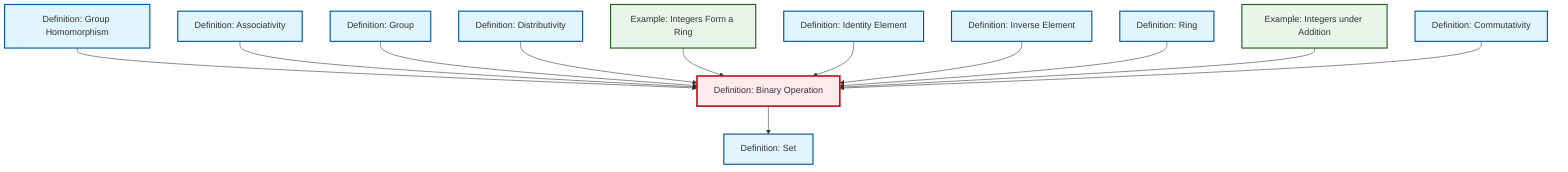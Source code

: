 graph TD
    classDef definition fill:#e1f5fe,stroke:#01579b,stroke-width:2px
    classDef theorem fill:#f3e5f5,stroke:#4a148c,stroke-width:2px
    classDef axiom fill:#fff3e0,stroke:#e65100,stroke-width:2px
    classDef example fill:#e8f5e9,stroke:#1b5e20,stroke-width:2px
    classDef current fill:#ffebee,stroke:#b71c1c,stroke-width:3px
    def-binary-operation["Definition: Binary Operation"]:::definition
    def-commutativity["Definition: Commutativity"]:::definition
    def-identity-element["Definition: Identity Element"]:::definition
    def-inverse-element["Definition: Inverse Element"]:::definition
    def-associativity["Definition: Associativity"]:::definition
    def-homomorphism["Definition: Group Homomorphism"]:::definition
    def-distributivity["Definition: Distributivity"]:::definition
    def-set["Definition: Set"]:::definition
    def-ring["Definition: Ring"]:::definition
    ex-integers-addition["Example: Integers under Addition"]:::example
    ex-integers-ring["Example: Integers Form a Ring"]:::example
    def-group["Definition: Group"]:::definition
    def-homomorphism --> def-binary-operation
    def-associativity --> def-binary-operation
    def-group --> def-binary-operation
    def-distributivity --> def-binary-operation
    def-binary-operation --> def-set
    ex-integers-ring --> def-binary-operation
    def-identity-element --> def-binary-operation
    def-inverse-element --> def-binary-operation
    def-ring --> def-binary-operation
    ex-integers-addition --> def-binary-operation
    def-commutativity --> def-binary-operation
    class def-binary-operation current